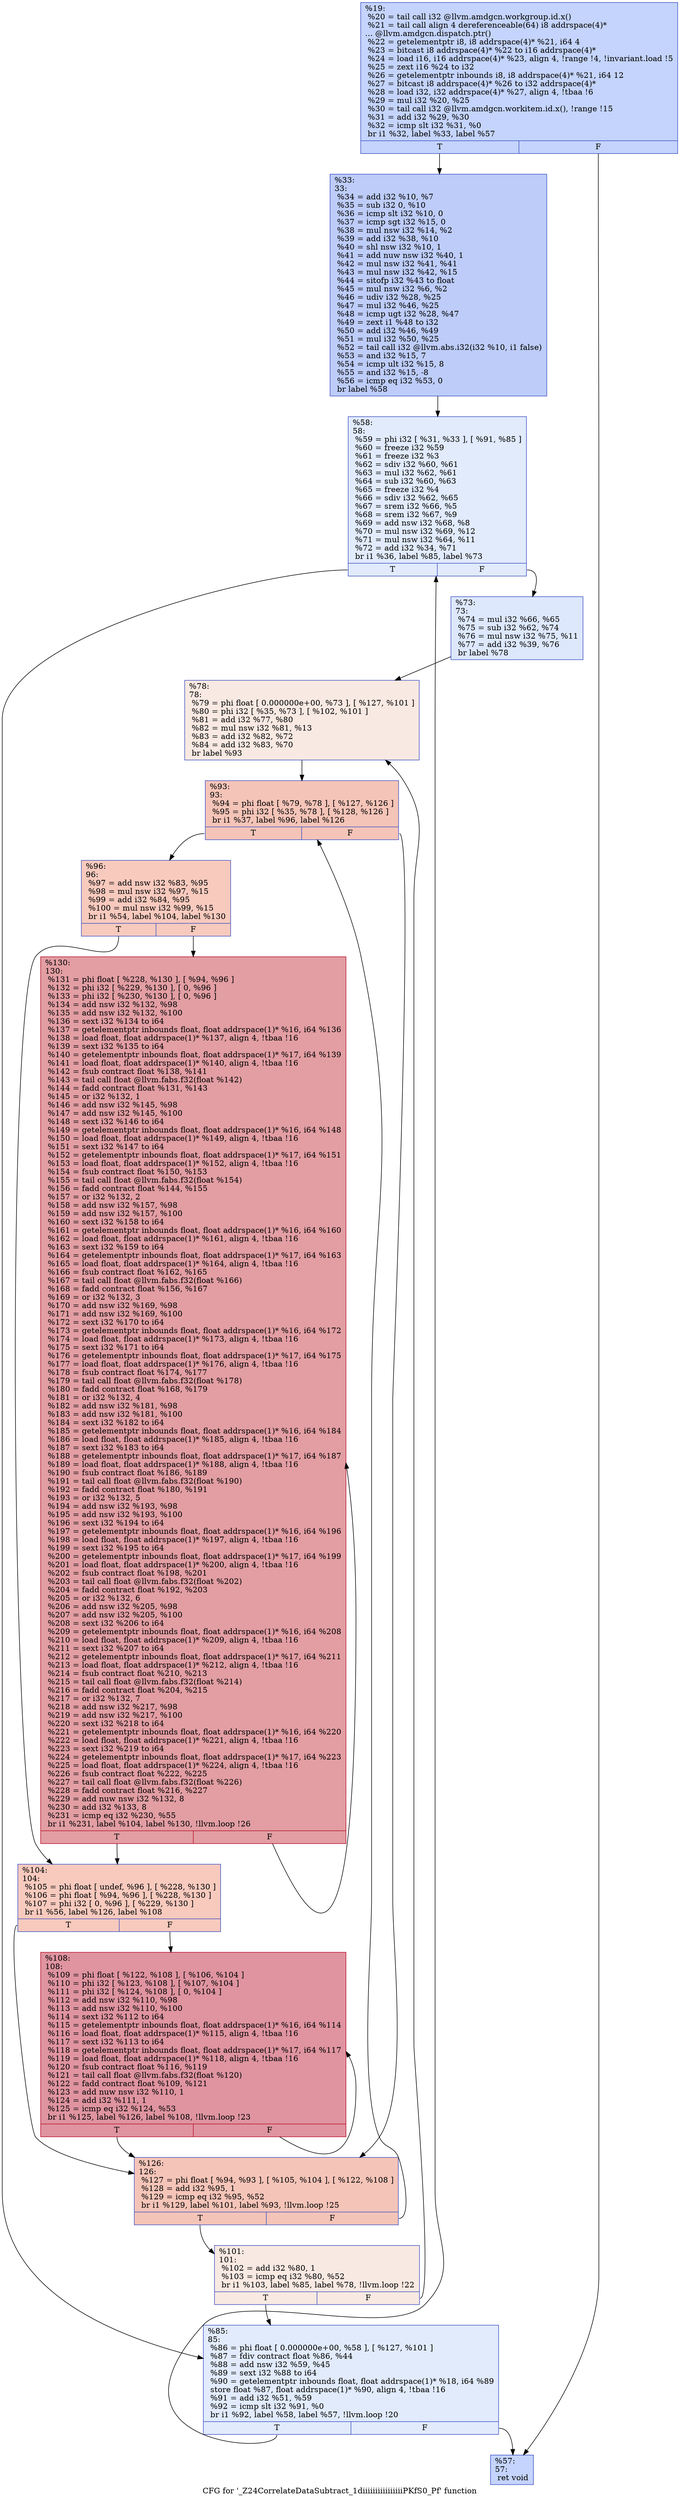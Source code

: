 digraph "CFG for '_Z24CorrelateDataSubtract_1diiiiiiiiiiiiiiiiPKfS0_Pf' function" {
	label="CFG for '_Z24CorrelateDataSubtract_1diiiiiiiiiiiiiiiiPKfS0_Pf' function";

	Node0x456e540 [shape=record,color="#3d50c3ff", style=filled, fillcolor="#7a9df870",label="{%19:\l  %20 = tail call i32 @llvm.amdgcn.workgroup.id.x()\l  %21 = tail call align 4 dereferenceable(64) i8 addrspace(4)*\l... @llvm.amdgcn.dispatch.ptr()\l  %22 = getelementptr i8, i8 addrspace(4)* %21, i64 4\l  %23 = bitcast i8 addrspace(4)* %22 to i16 addrspace(4)*\l  %24 = load i16, i16 addrspace(4)* %23, align 4, !range !4, !invariant.load !5\l  %25 = zext i16 %24 to i32\l  %26 = getelementptr inbounds i8, i8 addrspace(4)* %21, i64 12\l  %27 = bitcast i8 addrspace(4)* %26 to i32 addrspace(4)*\l  %28 = load i32, i32 addrspace(4)* %27, align 4, !tbaa !6\l  %29 = mul i32 %20, %25\l  %30 = tail call i32 @llvm.amdgcn.workitem.id.x(), !range !15\l  %31 = add i32 %29, %30\l  %32 = icmp slt i32 %31, %0\l  br i1 %32, label %33, label %57\l|{<s0>T|<s1>F}}"];
	Node0x456e540:s0 -> Node0x456fc80;
	Node0x456e540:s1 -> Node0x456fd10;
	Node0x456fc80 [shape=record,color="#3d50c3ff", style=filled, fillcolor="#6a8bef70",label="{%33:\l33:                                               \l  %34 = add i32 %10, %7\l  %35 = sub i32 0, %10\l  %36 = icmp slt i32 %10, 0\l  %37 = icmp sgt i32 %15, 0\l  %38 = mul nsw i32 %14, %2\l  %39 = add i32 %38, %10\l  %40 = shl nsw i32 %10, 1\l  %41 = add nuw nsw i32 %40, 1\l  %42 = mul nsw i32 %41, %41\l  %43 = mul nsw i32 %42, %15\l  %44 = sitofp i32 %43 to float\l  %45 = mul nsw i32 %6, %2\l  %46 = udiv i32 %28, %25\l  %47 = mul i32 %46, %25\l  %48 = icmp ugt i32 %28, %47\l  %49 = zext i1 %48 to i32\l  %50 = add i32 %46, %49\l  %51 = mul i32 %50, %25\l  %52 = tail call i32 @llvm.abs.i32(i32 %10, i1 false)\l  %53 = and i32 %15, 7\l  %54 = icmp ult i32 %15, 8\l  %55 = and i32 %15, -8\l  %56 = icmp eq i32 %53, 0\l  br label %58\l}"];
	Node0x456fc80 -> Node0x4573e00;
	Node0x456fd10 [shape=record,color="#3d50c3ff", style=filled, fillcolor="#7a9df870",label="{%57:\l57:                                               \l  ret void\l}"];
	Node0x4573e00 [shape=record,color="#3d50c3ff", style=filled, fillcolor="#bbd1f870",label="{%58:\l58:                                               \l  %59 = phi i32 [ %31, %33 ], [ %91, %85 ]\l  %60 = freeze i32 %59\l  %61 = freeze i32 %3\l  %62 = sdiv i32 %60, %61\l  %63 = mul i32 %62, %61\l  %64 = sub i32 %60, %63\l  %65 = freeze i32 %4\l  %66 = sdiv i32 %62, %65\l  %67 = srem i32 %66, %5\l  %68 = srem i32 %67, %9\l  %69 = add nsw i32 %68, %8\l  %70 = mul nsw i32 %69, %12\l  %71 = mul nsw i32 %64, %11\l  %72 = add i32 %34, %71\l  br i1 %36, label %85, label %73\l|{<s0>T|<s1>F}}"];
	Node0x4573e00:s0 -> Node0x4573f80;
	Node0x4573e00:s1 -> Node0x4572dc0;
	Node0x4572dc0 [shape=record,color="#3d50c3ff", style=filled, fillcolor="#b2ccfb70",label="{%73:\l73:                                               \l  %74 = mul i32 %66, %65\l  %75 = sub i32 %62, %74\l  %76 = mul nsw i32 %75, %11\l  %77 = add i32 %39, %76\l  br label %78\l}"];
	Node0x4572dc0 -> Node0x4574d20;
	Node0x4574d20 [shape=record,color="#3d50c3ff", style=filled, fillcolor="#efcebd70",label="{%78:\l78:                                               \l  %79 = phi float [ 0.000000e+00, %73 ], [ %127, %101 ]\l  %80 = phi i32 [ %35, %73 ], [ %102, %101 ]\l  %81 = add i32 %77, %80\l  %82 = mul nsw i32 %81, %13\l  %83 = add i32 %82, %72\l  %84 = add i32 %83, %70\l  br label %93\l}"];
	Node0x4574d20 -> Node0x4575cd0;
	Node0x4573f80 [shape=record,color="#3d50c3ff", style=filled, fillcolor="#bbd1f870",label="{%85:\l85:                                               \l  %86 = phi float [ 0.000000e+00, %58 ], [ %127, %101 ]\l  %87 = fdiv contract float %86, %44\l  %88 = add nsw i32 %59, %45\l  %89 = sext i32 %88 to i64\l  %90 = getelementptr inbounds float, float addrspace(1)* %18, i64 %89\l  store float %87, float addrspace(1)* %90, align 4, !tbaa !16\l  %91 = add i32 %51, %59\l  %92 = icmp slt i32 %91, %0\l  br i1 %92, label %58, label %57, !llvm.loop !20\l|{<s0>T|<s1>F}}"];
	Node0x4573f80:s0 -> Node0x4573e00;
	Node0x4573f80:s1 -> Node0x456fd10;
	Node0x4575cd0 [shape=record,color="#3d50c3ff", style=filled, fillcolor="#e97a5f70",label="{%93:\l93:                                               \l  %94 = phi float [ %79, %78 ], [ %127, %126 ]\l  %95 = phi i32 [ %35, %78 ], [ %128, %126 ]\l  br i1 %37, label %96, label %126\l|{<s0>T|<s1>F}}"];
	Node0x4575cd0:s0 -> Node0x4576760;
	Node0x4575cd0:s1 -> Node0x4576570;
	Node0x4576760 [shape=record,color="#3d50c3ff", style=filled, fillcolor="#ef886b70",label="{%96:\l96:                                               \l  %97 = add nsw i32 %83, %95\l  %98 = mul nsw i32 %97, %15\l  %99 = add i32 %84, %95\l  %100 = mul nsw i32 %99, %15\l  br i1 %54, label %104, label %130\l|{<s0>T|<s1>F}}"];
	Node0x4576760:s0 -> Node0x4576ae0;
	Node0x4576760:s1 -> Node0x4576b30;
	Node0x4575830 [shape=record,color="#3d50c3ff", style=filled, fillcolor="#efcebd70",label="{%101:\l101:                                              \l  %102 = add i32 %80, 1\l  %103 = icmp eq i32 %80, %52\l  br i1 %103, label %85, label %78, !llvm.loop !22\l|{<s0>T|<s1>F}}"];
	Node0x4575830:s0 -> Node0x4573f80;
	Node0x4575830:s1 -> Node0x4574d20;
	Node0x4576ae0 [shape=record,color="#3d50c3ff", style=filled, fillcolor="#ef886b70",label="{%104:\l104:                                              \l  %105 = phi float [ undef, %96 ], [ %228, %130 ]\l  %106 = phi float [ %94, %96 ], [ %228, %130 ]\l  %107 = phi i32 [ 0, %96 ], [ %229, %130 ]\l  br i1 %56, label %126, label %108\l|{<s0>T|<s1>F}}"];
	Node0x4576ae0:s0 -> Node0x4576570;
	Node0x4576ae0:s1 -> Node0x4577560;
	Node0x4577560 [shape=record,color="#b70d28ff", style=filled, fillcolor="#b70d2870",label="{%108:\l108:                                              \l  %109 = phi float [ %122, %108 ], [ %106, %104 ]\l  %110 = phi i32 [ %123, %108 ], [ %107, %104 ]\l  %111 = phi i32 [ %124, %108 ], [ 0, %104 ]\l  %112 = add nsw i32 %110, %98\l  %113 = add nsw i32 %110, %100\l  %114 = sext i32 %112 to i64\l  %115 = getelementptr inbounds float, float addrspace(1)* %16, i64 %114\l  %116 = load float, float addrspace(1)* %115, align 4, !tbaa !16\l  %117 = sext i32 %113 to i64\l  %118 = getelementptr inbounds float, float addrspace(1)* %17, i64 %117\l  %119 = load float, float addrspace(1)* %118, align 4, !tbaa !16\l  %120 = fsub contract float %116, %119\l  %121 = tail call float @llvm.fabs.f32(float %120)\l  %122 = fadd contract float %109, %121\l  %123 = add nuw nsw i32 %110, 1\l  %124 = add i32 %111, 1\l  %125 = icmp eq i32 %124, %53\l  br i1 %125, label %126, label %108, !llvm.loop !23\l|{<s0>T|<s1>F}}"];
	Node0x4577560:s0 -> Node0x4576570;
	Node0x4577560:s1 -> Node0x4577560;
	Node0x4576570 [shape=record,color="#3d50c3ff", style=filled, fillcolor="#e97a5f70",label="{%126:\l126:                                              \l  %127 = phi float [ %94, %93 ], [ %105, %104 ], [ %122, %108 ]\l  %128 = add i32 %95, 1\l  %129 = icmp eq i32 %95, %52\l  br i1 %129, label %101, label %93, !llvm.loop !25\l|{<s0>T|<s1>F}}"];
	Node0x4576570:s0 -> Node0x4575830;
	Node0x4576570:s1 -> Node0x4575cd0;
	Node0x4576b30 [shape=record,color="#b70d28ff", style=filled, fillcolor="#be242e70",label="{%130:\l130:                                              \l  %131 = phi float [ %228, %130 ], [ %94, %96 ]\l  %132 = phi i32 [ %229, %130 ], [ 0, %96 ]\l  %133 = phi i32 [ %230, %130 ], [ 0, %96 ]\l  %134 = add nsw i32 %132, %98\l  %135 = add nsw i32 %132, %100\l  %136 = sext i32 %134 to i64\l  %137 = getelementptr inbounds float, float addrspace(1)* %16, i64 %136\l  %138 = load float, float addrspace(1)* %137, align 4, !tbaa !16\l  %139 = sext i32 %135 to i64\l  %140 = getelementptr inbounds float, float addrspace(1)* %17, i64 %139\l  %141 = load float, float addrspace(1)* %140, align 4, !tbaa !16\l  %142 = fsub contract float %138, %141\l  %143 = tail call float @llvm.fabs.f32(float %142)\l  %144 = fadd contract float %131, %143\l  %145 = or i32 %132, 1\l  %146 = add nsw i32 %145, %98\l  %147 = add nsw i32 %145, %100\l  %148 = sext i32 %146 to i64\l  %149 = getelementptr inbounds float, float addrspace(1)* %16, i64 %148\l  %150 = load float, float addrspace(1)* %149, align 4, !tbaa !16\l  %151 = sext i32 %147 to i64\l  %152 = getelementptr inbounds float, float addrspace(1)* %17, i64 %151\l  %153 = load float, float addrspace(1)* %152, align 4, !tbaa !16\l  %154 = fsub contract float %150, %153\l  %155 = tail call float @llvm.fabs.f32(float %154)\l  %156 = fadd contract float %144, %155\l  %157 = or i32 %132, 2\l  %158 = add nsw i32 %157, %98\l  %159 = add nsw i32 %157, %100\l  %160 = sext i32 %158 to i64\l  %161 = getelementptr inbounds float, float addrspace(1)* %16, i64 %160\l  %162 = load float, float addrspace(1)* %161, align 4, !tbaa !16\l  %163 = sext i32 %159 to i64\l  %164 = getelementptr inbounds float, float addrspace(1)* %17, i64 %163\l  %165 = load float, float addrspace(1)* %164, align 4, !tbaa !16\l  %166 = fsub contract float %162, %165\l  %167 = tail call float @llvm.fabs.f32(float %166)\l  %168 = fadd contract float %156, %167\l  %169 = or i32 %132, 3\l  %170 = add nsw i32 %169, %98\l  %171 = add nsw i32 %169, %100\l  %172 = sext i32 %170 to i64\l  %173 = getelementptr inbounds float, float addrspace(1)* %16, i64 %172\l  %174 = load float, float addrspace(1)* %173, align 4, !tbaa !16\l  %175 = sext i32 %171 to i64\l  %176 = getelementptr inbounds float, float addrspace(1)* %17, i64 %175\l  %177 = load float, float addrspace(1)* %176, align 4, !tbaa !16\l  %178 = fsub contract float %174, %177\l  %179 = tail call float @llvm.fabs.f32(float %178)\l  %180 = fadd contract float %168, %179\l  %181 = or i32 %132, 4\l  %182 = add nsw i32 %181, %98\l  %183 = add nsw i32 %181, %100\l  %184 = sext i32 %182 to i64\l  %185 = getelementptr inbounds float, float addrspace(1)* %16, i64 %184\l  %186 = load float, float addrspace(1)* %185, align 4, !tbaa !16\l  %187 = sext i32 %183 to i64\l  %188 = getelementptr inbounds float, float addrspace(1)* %17, i64 %187\l  %189 = load float, float addrspace(1)* %188, align 4, !tbaa !16\l  %190 = fsub contract float %186, %189\l  %191 = tail call float @llvm.fabs.f32(float %190)\l  %192 = fadd contract float %180, %191\l  %193 = or i32 %132, 5\l  %194 = add nsw i32 %193, %98\l  %195 = add nsw i32 %193, %100\l  %196 = sext i32 %194 to i64\l  %197 = getelementptr inbounds float, float addrspace(1)* %16, i64 %196\l  %198 = load float, float addrspace(1)* %197, align 4, !tbaa !16\l  %199 = sext i32 %195 to i64\l  %200 = getelementptr inbounds float, float addrspace(1)* %17, i64 %199\l  %201 = load float, float addrspace(1)* %200, align 4, !tbaa !16\l  %202 = fsub contract float %198, %201\l  %203 = tail call float @llvm.fabs.f32(float %202)\l  %204 = fadd contract float %192, %203\l  %205 = or i32 %132, 6\l  %206 = add nsw i32 %205, %98\l  %207 = add nsw i32 %205, %100\l  %208 = sext i32 %206 to i64\l  %209 = getelementptr inbounds float, float addrspace(1)* %16, i64 %208\l  %210 = load float, float addrspace(1)* %209, align 4, !tbaa !16\l  %211 = sext i32 %207 to i64\l  %212 = getelementptr inbounds float, float addrspace(1)* %17, i64 %211\l  %213 = load float, float addrspace(1)* %212, align 4, !tbaa !16\l  %214 = fsub contract float %210, %213\l  %215 = tail call float @llvm.fabs.f32(float %214)\l  %216 = fadd contract float %204, %215\l  %217 = or i32 %132, 7\l  %218 = add nsw i32 %217, %98\l  %219 = add nsw i32 %217, %100\l  %220 = sext i32 %218 to i64\l  %221 = getelementptr inbounds float, float addrspace(1)* %16, i64 %220\l  %222 = load float, float addrspace(1)* %221, align 4, !tbaa !16\l  %223 = sext i32 %219 to i64\l  %224 = getelementptr inbounds float, float addrspace(1)* %17, i64 %223\l  %225 = load float, float addrspace(1)* %224, align 4, !tbaa !16\l  %226 = fsub contract float %222, %225\l  %227 = tail call float @llvm.fabs.f32(float %226)\l  %228 = fadd contract float %216, %227\l  %229 = add nuw nsw i32 %132, 8\l  %230 = add i32 %133, 8\l  %231 = icmp eq i32 %230, %55\l  br i1 %231, label %104, label %130, !llvm.loop !26\l|{<s0>T|<s1>F}}"];
	Node0x4576b30:s0 -> Node0x4576ae0;
	Node0x4576b30:s1 -> Node0x4576b30;
}
